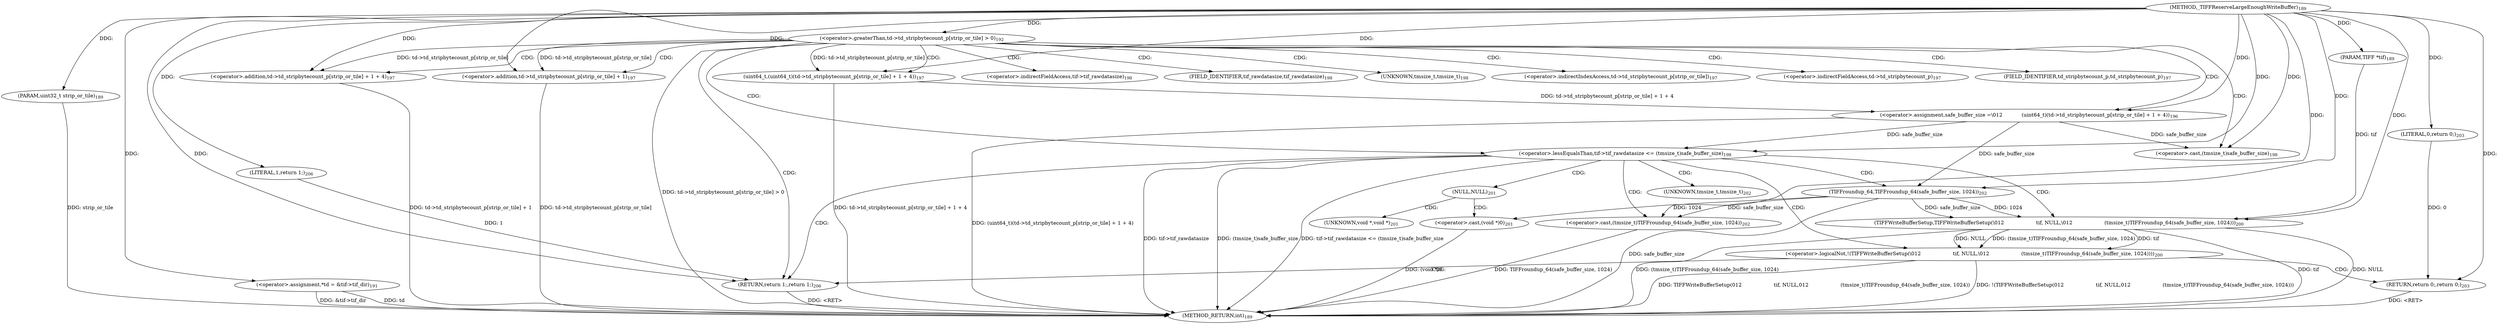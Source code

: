 digraph "_TIFFReserveLargeEnoughWriteBuffer" {  
"30718" [label = <(METHOD,_TIFFReserveLargeEnoughWriteBuffer)<SUB>189</SUB>> ]
"30779" [label = <(METHOD_RETURN,int)<SUB>189</SUB>> ]
"30719" [label = <(PARAM,TIFF *tif)<SUB>189</SUB>> ]
"30720" [label = <(PARAM,uint32_t strip_or_tile)<SUB>189</SUB>> ]
"30723" [label = <(&lt;operator&gt;.assignment,*td = &amp;tif-&gt;tif_dir)<SUB>191</SUB>> ]
"30777" [label = <(RETURN,return 1;,return 1;)<SUB>206</SUB>> ]
"30730" [label = <(&lt;operator&gt;.greaterThan,td-&gt;td_stripbytecount_p[strip_or_tile] &gt; 0)<SUB>192</SUB>> ]
"30778" [label = <(LITERAL,1,return 1;)<SUB>206</SUB>> ]
"30739" [label = <(&lt;operator&gt;.assignment,safe_buffer_size =\012            (uint64_t)(td-&gt;td_stripbytecount_p[strip_or_tile] + 1 + 4))<SUB>196</SUB>> ]
"30752" [label = <(&lt;operator&gt;.lessEqualsThan,tif-&gt;tif_rawdatasize &lt;= (tmsize_t)safe_buffer_size)<SUB>198</SUB>> ]
"30741" [label = <(uint64_t,(uint64_t)(td-&gt;td_stripbytecount_p[strip_or_tile] + 1 + 4))<SUB>197</SUB>> ]
"30742" [label = <(&lt;operator&gt;.addition,td-&gt;td_stripbytecount_p[strip_or_tile] + 1 + 4)<SUB>197</SUB>> ]
"30756" [label = <(&lt;operator&gt;.cast,(tmsize_t)safe_buffer_size)<SUB>198</SUB>> ]
"30761" [label = <(&lt;operator&gt;.logicalNot,!(TIFFWriteBufferSetup(\012                    tif, NULL,\012                    (tmsize_t)TIFFroundup_64(safe_buffer_size, 1024))))<SUB>200</SUB>> ]
"30743" [label = <(&lt;operator&gt;.addition,td-&gt;td_stripbytecount_p[strip_or_tile] + 1)<SUB>197</SUB>> ]
"30775" [label = <(RETURN,return 0;,return 0;)<SUB>203</SUB>> ]
"30762" [label = <(TIFFWriteBufferSetup,TIFFWriteBufferSetup(\012                    tif, NULL,\012                    (tmsize_t)TIFFroundup_64(safe_buffer_size, 1024)))<SUB>200</SUB>> ]
"30776" [label = <(LITERAL,0,return 0;)<SUB>203</SUB>> ]
"30769" [label = <(&lt;operator&gt;.cast,(tmsize_t)TIFFroundup_64(safe_buffer_size, 1024))<SUB>202</SUB>> ]
"30766" [label = <(&lt;operator&gt;.cast,(void *)0)<SUB>201</SUB>> ]
"30771" [label = <(TIFFroundup_64,TIFFroundup_64(safe_buffer_size, 1024))<SUB>202</SUB>> ]
"30753" [label = <(&lt;operator&gt;.indirectFieldAccess,tif-&gt;tif_rawdatasize)<SUB>198</SUB>> ]
"30755" [label = <(FIELD_IDENTIFIER,tif_rawdatasize,tif_rawdatasize)<SUB>198</SUB>> ]
"30757" [label = <(UNKNOWN,tmsize_t,tmsize_t)<SUB>198</SUB>> ]
"30744" [label = <(&lt;operator&gt;.indirectIndexAccess,td-&gt;td_stripbytecount_p[strip_or_tile])<SUB>197</SUB>> ]
"30745" [label = <(&lt;operator&gt;.indirectFieldAccess,td-&gt;td_stripbytecount_p)<SUB>197</SUB>> ]
"30764" [label = <(NULL,NULL)<SUB>201</SUB>> ]
"30747" [label = <(FIELD_IDENTIFIER,td_stripbytecount_p,td_stripbytecount_p)<SUB>197</SUB>> ]
"30770" [label = <(UNKNOWN,tmsize_t,tmsize_t)<SUB>202</SUB>> ]
"30767" [label = <(UNKNOWN,void *,void *)<SUB>201</SUB>> ]
  "30777" -> "30779"  [ label = "DDG: &lt;RET&gt;"] 
  "30775" -> "30779"  [ label = "DDG: &lt;RET&gt;"] 
  "30720" -> "30779"  [ label = "DDG: strip_or_tile"] 
  "30723" -> "30779"  [ label = "DDG: td"] 
  "30723" -> "30779"  [ label = "DDG: &amp;tif-&gt;tif_dir"] 
  "30730" -> "30779"  [ label = "DDG: td-&gt;td_stripbytecount_p[strip_or_tile] &gt; 0"] 
  "30743" -> "30779"  [ label = "DDG: td-&gt;td_stripbytecount_p[strip_or_tile]"] 
  "30742" -> "30779"  [ label = "DDG: td-&gt;td_stripbytecount_p[strip_or_tile] + 1"] 
  "30741" -> "30779"  [ label = "DDG: td-&gt;td_stripbytecount_p[strip_or_tile] + 1 + 4"] 
  "30739" -> "30779"  [ label = "DDG: (uint64_t)(td-&gt;td_stripbytecount_p[strip_or_tile] + 1 + 4)"] 
  "30752" -> "30779"  [ label = "DDG: tif-&gt;tif_rawdatasize"] 
  "30752" -> "30779"  [ label = "DDG: (tmsize_t)safe_buffer_size"] 
  "30752" -> "30779"  [ label = "DDG: tif-&gt;tif_rawdatasize &lt;= (tmsize_t)safe_buffer_size"] 
  "30762" -> "30779"  [ label = "DDG: tif"] 
  "30762" -> "30779"  [ label = "DDG: NULL"] 
  "30766" -> "30779"  [ label = "DDG: (void *)0"] 
  "30771" -> "30779"  [ label = "DDG: safe_buffer_size"] 
  "30769" -> "30779"  [ label = "DDG: TIFFroundup_64(safe_buffer_size, 1024)"] 
  "30762" -> "30779"  [ label = "DDG: (tmsize_t)TIFFroundup_64(safe_buffer_size, 1024)"] 
  "30761" -> "30779"  [ label = "DDG: TIFFWriteBufferSetup(\012                    tif, NULL,\012                    (tmsize_t)TIFFroundup_64(safe_buffer_size, 1024))"] 
  "30761" -> "30779"  [ label = "DDG: !(TIFFWriteBufferSetup(\012                    tif, NULL,\012                    (tmsize_t)TIFFroundup_64(safe_buffer_size, 1024)))"] 
  "30718" -> "30719"  [ label = "DDG: "] 
  "30718" -> "30720"  [ label = "DDG: "] 
  "30778" -> "30777"  [ label = "DDG: 1"] 
  "30718" -> "30777"  [ label = "DDG: "] 
  "30718" -> "30723"  [ label = "DDG: "] 
  "30718" -> "30778"  [ label = "DDG: "] 
  "30718" -> "30730"  [ label = "DDG: "] 
  "30741" -> "30739"  [ label = "DDG: td-&gt;td_stripbytecount_p[strip_or_tile] + 1 + 4"] 
  "30718" -> "30739"  [ label = "DDG: "] 
  "30730" -> "30741"  [ label = "DDG: td-&gt;td_stripbytecount_p[strip_or_tile]"] 
  "30718" -> "30741"  [ label = "DDG: "] 
  "30739" -> "30752"  [ label = "DDG: safe_buffer_size"] 
  "30718" -> "30752"  [ label = "DDG: "] 
  "30730" -> "30742"  [ label = "DDG: td-&gt;td_stripbytecount_p[strip_or_tile]"] 
  "30718" -> "30742"  [ label = "DDG: "] 
  "30739" -> "30756"  [ label = "DDG: safe_buffer_size"] 
  "30718" -> "30756"  [ label = "DDG: "] 
  "30730" -> "30743"  [ label = "DDG: td-&gt;td_stripbytecount_p[strip_or_tile]"] 
  "30718" -> "30743"  [ label = "DDG: "] 
  "30762" -> "30761"  [ label = "DDG: tif"] 
  "30762" -> "30761"  [ label = "DDG: NULL"] 
  "30762" -> "30761"  [ label = "DDG: (tmsize_t)TIFFroundup_64(safe_buffer_size, 1024)"] 
  "30776" -> "30775"  [ label = "DDG: 0"] 
  "30718" -> "30775"  [ label = "DDG: "] 
  "30719" -> "30762"  [ label = "DDG: tif"] 
  "30718" -> "30762"  [ label = "DDG: "] 
  "30771" -> "30762"  [ label = "DDG: safe_buffer_size"] 
  "30771" -> "30762"  [ label = "DDG: 1024"] 
  "30718" -> "30776"  [ label = "DDG: "] 
  "30771" -> "30769"  [ label = "DDG: safe_buffer_size"] 
  "30771" -> "30769"  [ label = "DDG: 1024"] 
  "30718" -> "30766"  [ label = "DDG: "] 
  "30718" -> "30771"  [ label = "DDG: "] 
  "30739" -> "30771"  [ label = "DDG: safe_buffer_size"] 
  "30730" -> "30744"  [ label = "CDG: "] 
  "30730" -> "30739"  [ label = "CDG: "] 
  "30730" -> "30753"  [ label = "CDG: "] 
  "30730" -> "30756"  [ label = "CDG: "] 
  "30730" -> "30742"  [ label = "CDG: "] 
  "30730" -> "30752"  [ label = "CDG: "] 
  "30730" -> "30745"  [ label = "CDG: "] 
  "30730" -> "30747"  [ label = "CDG: "] 
  "30730" -> "30743"  [ label = "CDG: "] 
  "30730" -> "30777"  [ label = "CDG: "] 
  "30730" -> "30757"  [ label = "CDG: "] 
  "30730" -> "30741"  [ label = "CDG: "] 
  "30730" -> "30755"  [ label = "CDG: "] 
  "30752" -> "30769"  [ label = "CDG: "] 
  "30752" -> "30761"  [ label = "CDG: "] 
  "30752" -> "30762"  [ label = "CDG: "] 
  "30752" -> "30770"  [ label = "CDG: "] 
  "30752" -> "30771"  [ label = "CDG: "] 
  "30752" -> "30777"  [ label = "CDG: "] 
  "30752" -> "30764"  [ label = "CDG: "] 
  "30761" -> "30775"  [ label = "CDG: "] 
  "30761" -> "30777"  [ label = "CDG: "] 
  "30764" -> "30767"  [ label = "CDG: "] 
  "30764" -> "30766"  [ label = "CDG: "] 
}
